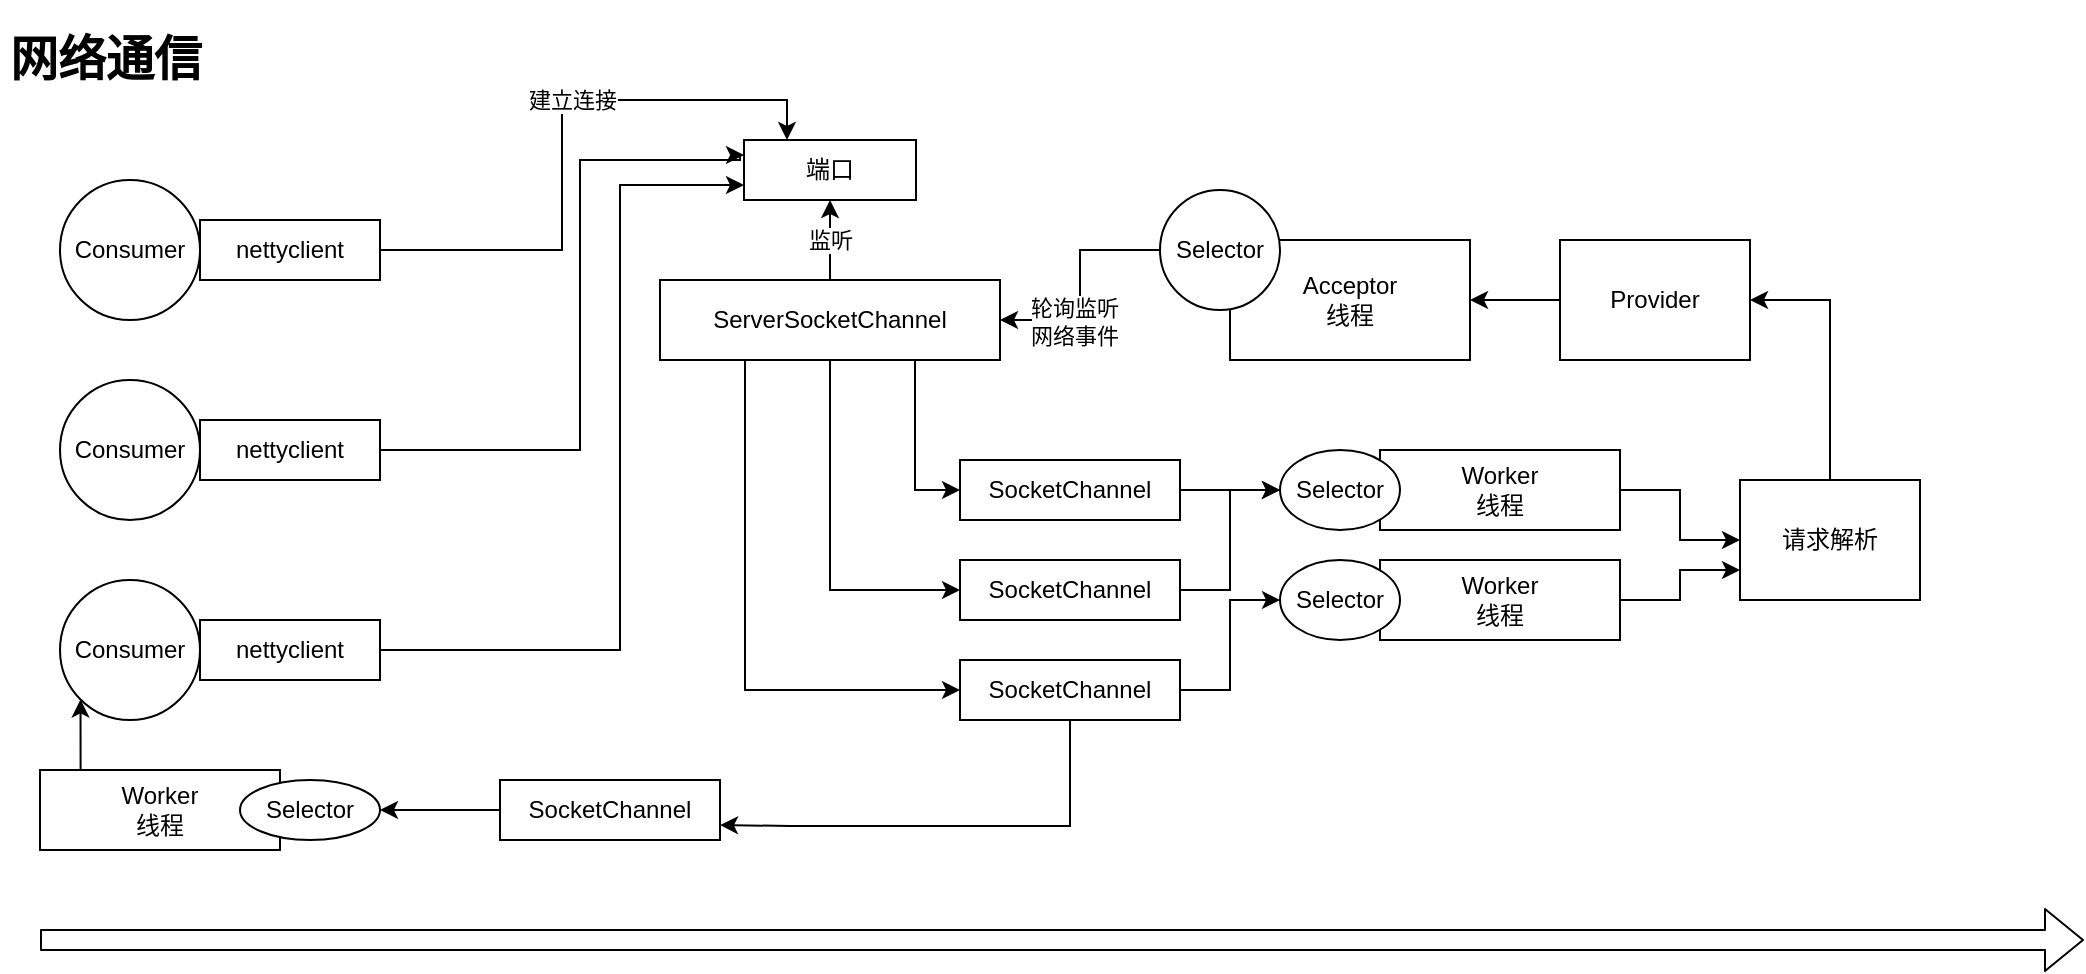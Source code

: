 <mxfile version="14.6.13" type="device"><diagram id="Rf4_8DsLv1ZHUPwlemMX" name="第 1 页"><mxGraphModel dx="796" dy="504" grid="1" gridSize="10" guides="1" tooltips="1" connect="1" arrows="1" fold="1" page="1" pageScale="1" pageWidth="827" pageHeight="1169" math="0" shadow="0"><root><mxCell id="0"/><mxCell id="1" parent="0"/><mxCell id="Wkc_xQvlVnPZiiZYTfA8-1" value="&lt;h1&gt;网络通信&lt;/h1&gt;" style="text;html=1;strokeColor=none;fillColor=none;spacing=5;spacingTop=-20;whiteSpace=wrap;overflow=hidden;rounded=0;" vertex="1" parent="1"><mxGeometry x="10" y="10" width="110" height="40" as="geometry"/></mxCell><mxCell id="Wkc_xQvlVnPZiiZYTfA8-9" style="edgeStyle=orthogonalEdgeStyle;rounded=0;orthogonalLoop=1;jettySize=auto;html=1;entryX=1;entryY=0.5;entryDx=0;entryDy=0;" edge="1" parent="1" source="Wkc_xQvlVnPZiiZYTfA8-3" target="Wkc_xQvlVnPZiiZYTfA8-8"><mxGeometry relative="1" as="geometry"/></mxCell><mxCell id="Wkc_xQvlVnPZiiZYTfA8-3" value="Provider" style="rounded=0;whiteSpace=wrap;html=1;" vertex="1" parent="1"><mxGeometry x="790" y="120" width="95" height="60" as="geometry"/></mxCell><mxCell id="Wkc_xQvlVnPZiiZYTfA8-14" value="监听" style="edgeStyle=orthogonalEdgeStyle;rounded=0;orthogonalLoop=1;jettySize=auto;html=1;entryX=0.5;entryY=1;entryDx=0;entryDy=0;" edge="1" parent="1" source="Wkc_xQvlVnPZiiZYTfA8-4" target="Wkc_xQvlVnPZiiZYTfA8-13"><mxGeometry relative="1" as="geometry"><Array as="points"><mxPoint x="425" y="120"/><mxPoint x="425" y="120"/></Array></mxGeometry></mxCell><mxCell id="Wkc_xQvlVnPZiiZYTfA8-25" style="edgeStyle=orthogonalEdgeStyle;rounded=0;orthogonalLoop=1;jettySize=auto;html=1;exitX=0.75;exitY=1;exitDx=0;exitDy=0;entryX=0;entryY=0.5;entryDx=0;entryDy=0;" edge="1" parent="1" source="Wkc_xQvlVnPZiiZYTfA8-4" target="Wkc_xQvlVnPZiiZYTfA8-22"><mxGeometry relative="1" as="geometry"/></mxCell><mxCell id="Wkc_xQvlVnPZiiZYTfA8-26" style="edgeStyle=orthogonalEdgeStyle;rounded=0;orthogonalLoop=1;jettySize=auto;html=1;exitX=0.5;exitY=1;exitDx=0;exitDy=0;entryX=0;entryY=0.5;entryDx=0;entryDy=0;" edge="1" parent="1" source="Wkc_xQvlVnPZiiZYTfA8-4" target="Wkc_xQvlVnPZiiZYTfA8-23"><mxGeometry relative="1" as="geometry"/></mxCell><mxCell id="Wkc_xQvlVnPZiiZYTfA8-27" style="edgeStyle=orthogonalEdgeStyle;rounded=0;orthogonalLoop=1;jettySize=auto;html=1;exitX=0.25;exitY=1;exitDx=0;exitDy=0;entryX=0;entryY=0.5;entryDx=0;entryDy=0;" edge="1" parent="1" source="Wkc_xQvlVnPZiiZYTfA8-4" target="Wkc_xQvlVnPZiiZYTfA8-24"><mxGeometry relative="1" as="geometry"/></mxCell><mxCell id="Wkc_xQvlVnPZiiZYTfA8-4" value="ServerSocketChannel" style="rounded=0;whiteSpace=wrap;html=1;" vertex="1" parent="1"><mxGeometry x="340" y="140" width="170" height="40" as="geometry"/></mxCell><mxCell id="Wkc_xQvlVnPZiiZYTfA8-5" value="Consumer" style="ellipse;whiteSpace=wrap;html=1;aspect=fixed;" vertex="1" parent="1"><mxGeometry x="40" y="90" width="70" height="70" as="geometry"/></mxCell><mxCell id="Wkc_xQvlVnPZiiZYTfA8-6" value="Consumer" style="ellipse;whiteSpace=wrap;html=1;aspect=fixed;" vertex="1" parent="1"><mxGeometry x="40" y="190" width="70" height="70" as="geometry"/></mxCell><mxCell id="Wkc_xQvlVnPZiiZYTfA8-7" value="Consumer" style="ellipse;whiteSpace=wrap;html=1;aspect=fixed;" vertex="1" parent="1"><mxGeometry x="40" y="290" width="70" height="70" as="geometry"/></mxCell><mxCell id="Wkc_xQvlVnPZiiZYTfA8-8" value="Acceptor&lt;br&gt;线程" style="rounded=0;whiteSpace=wrap;html=1;" vertex="1" parent="1"><mxGeometry x="625" y="120" width="120" height="60" as="geometry"/></mxCell><mxCell id="Wkc_xQvlVnPZiiZYTfA8-11" style="edgeStyle=orthogonalEdgeStyle;rounded=0;orthogonalLoop=1;jettySize=auto;html=1;entryX=1;entryY=0.5;entryDx=0;entryDy=0;" edge="1" parent="1" source="Wkc_xQvlVnPZiiZYTfA8-10" target="Wkc_xQvlVnPZiiZYTfA8-4"><mxGeometry relative="1" as="geometry"/></mxCell><mxCell id="Wkc_xQvlVnPZiiZYTfA8-12" value="轮询监听&lt;br&gt;网络事件" style="edgeLabel;html=1;align=center;verticalAlign=middle;resizable=0;points=[];" vertex="1" connectable="0" parent="Wkc_xQvlVnPZiiZYTfA8-11"><mxGeometry x="0.356" y="1" relative="1" as="geometry"><mxPoint as="offset"/></mxGeometry></mxCell><mxCell id="Wkc_xQvlVnPZiiZYTfA8-10" value="Selector" style="ellipse;whiteSpace=wrap;html=1;aspect=fixed;" vertex="1" parent="1"><mxGeometry x="590" y="95" width="60" height="60" as="geometry"/></mxCell><mxCell id="Wkc_xQvlVnPZiiZYTfA8-13" value="端口" style="rounded=0;whiteSpace=wrap;html=1;" vertex="1" parent="1"><mxGeometry x="382" y="70" width="86" height="30" as="geometry"/></mxCell><mxCell id="Wkc_xQvlVnPZiiZYTfA8-18" style="edgeStyle=orthogonalEdgeStyle;rounded=0;orthogonalLoop=1;jettySize=auto;html=1;entryX=0.25;entryY=0;entryDx=0;entryDy=0;" edge="1" parent="1" source="Wkc_xQvlVnPZiiZYTfA8-15" target="Wkc_xQvlVnPZiiZYTfA8-13"><mxGeometry relative="1" as="geometry"><Array as="points"><mxPoint x="291" y="125"/><mxPoint x="291" y="50"/><mxPoint x="404" y="50"/></Array></mxGeometry></mxCell><mxCell id="Wkc_xQvlVnPZiiZYTfA8-21" value="建立连接" style="edgeLabel;html=1;align=center;verticalAlign=middle;resizable=0;points=[];" vertex="1" connectable="0" parent="Wkc_xQvlVnPZiiZYTfA8-18"><mxGeometry x="0.146" relative="1" as="geometry"><mxPoint as="offset"/></mxGeometry></mxCell><mxCell id="Wkc_xQvlVnPZiiZYTfA8-15" value="nettyclient" style="rounded=0;whiteSpace=wrap;html=1;" vertex="1" parent="1"><mxGeometry x="110" y="110" width="90" height="30" as="geometry"/></mxCell><mxCell id="Wkc_xQvlVnPZiiZYTfA8-19" style="edgeStyle=orthogonalEdgeStyle;rounded=0;orthogonalLoop=1;jettySize=auto;html=1;entryX=0;entryY=0.25;entryDx=0;entryDy=0;" edge="1" parent="1" source="Wkc_xQvlVnPZiiZYTfA8-16" target="Wkc_xQvlVnPZiiZYTfA8-13"><mxGeometry relative="1" as="geometry"><mxPoint x="380" y="90" as="targetPoint"/><Array as="points"><mxPoint x="300" y="225"/><mxPoint x="300" y="80"/><mxPoint x="380" y="80"/><mxPoint x="380" y="78"/></Array></mxGeometry></mxCell><mxCell id="Wkc_xQvlVnPZiiZYTfA8-16" value="nettyclient" style="rounded=0;whiteSpace=wrap;html=1;" vertex="1" parent="1"><mxGeometry x="110" y="210" width="90" height="30" as="geometry"/></mxCell><mxCell id="Wkc_xQvlVnPZiiZYTfA8-20" style="edgeStyle=orthogonalEdgeStyle;rounded=0;orthogonalLoop=1;jettySize=auto;html=1;entryX=0;entryY=0.75;entryDx=0;entryDy=0;" edge="1" parent="1" source="Wkc_xQvlVnPZiiZYTfA8-17" target="Wkc_xQvlVnPZiiZYTfA8-13"><mxGeometry relative="1" as="geometry"><Array as="points"><mxPoint x="320" y="325"/><mxPoint x="320" y="93"/></Array></mxGeometry></mxCell><mxCell id="Wkc_xQvlVnPZiiZYTfA8-17" value="nettyclient" style="rounded=0;whiteSpace=wrap;html=1;" vertex="1" parent="1"><mxGeometry x="110" y="310" width="90" height="30" as="geometry"/></mxCell><mxCell id="Wkc_xQvlVnPZiiZYTfA8-36" style="edgeStyle=orthogonalEdgeStyle;rounded=0;orthogonalLoop=1;jettySize=auto;html=1;" edge="1" parent="1" source="Wkc_xQvlVnPZiiZYTfA8-22" target="Wkc_xQvlVnPZiiZYTfA8-33"><mxGeometry relative="1" as="geometry"/></mxCell><mxCell id="Wkc_xQvlVnPZiiZYTfA8-22" value="SocketChannel" style="rounded=0;whiteSpace=wrap;html=1;" vertex="1" parent="1"><mxGeometry x="490" y="230" width="110" height="30" as="geometry"/></mxCell><mxCell id="Wkc_xQvlVnPZiiZYTfA8-37" style="edgeStyle=orthogonalEdgeStyle;rounded=0;orthogonalLoop=1;jettySize=auto;html=1;entryX=0;entryY=0.5;entryDx=0;entryDy=0;" edge="1" parent="1" source="Wkc_xQvlVnPZiiZYTfA8-23" target="Wkc_xQvlVnPZiiZYTfA8-33"><mxGeometry relative="1" as="geometry"/></mxCell><mxCell id="Wkc_xQvlVnPZiiZYTfA8-23" value="SocketChannel" style="rounded=0;whiteSpace=wrap;html=1;" vertex="1" parent="1"><mxGeometry x="490" y="280" width="110" height="30" as="geometry"/></mxCell><mxCell id="Wkc_xQvlVnPZiiZYTfA8-38" style="edgeStyle=orthogonalEdgeStyle;rounded=0;orthogonalLoop=1;jettySize=auto;html=1;entryX=0;entryY=0.5;entryDx=0;entryDy=0;" edge="1" parent="1" source="Wkc_xQvlVnPZiiZYTfA8-24" target="Wkc_xQvlVnPZiiZYTfA8-34"><mxGeometry relative="1" as="geometry"/></mxCell><mxCell id="Wkc_xQvlVnPZiiZYTfA8-50" style="edgeStyle=orthogonalEdgeStyle;rounded=0;orthogonalLoop=1;jettySize=auto;html=1;entryX=1;entryY=0.75;entryDx=0;entryDy=0;" edge="1" parent="1" source="Wkc_xQvlVnPZiiZYTfA8-24" target="Wkc_xQvlVnPZiiZYTfA8-45"><mxGeometry relative="1" as="geometry"><Array as="points"><mxPoint x="545" y="413"/><mxPoint x="405" y="413"/></Array></mxGeometry></mxCell><mxCell id="Wkc_xQvlVnPZiiZYTfA8-24" value="SocketChannel" style="rounded=0;whiteSpace=wrap;html=1;" vertex="1" parent="1"><mxGeometry x="490" y="330" width="110" height="30" as="geometry"/></mxCell><mxCell id="Wkc_xQvlVnPZiiZYTfA8-44" style="edgeStyle=orthogonalEdgeStyle;rounded=0;orthogonalLoop=1;jettySize=auto;html=1;entryX=0;entryY=0.5;entryDx=0;entryDy=0;" edge="1" parent="1" source="Wkc_xQvlVnPZiiZYTfA8-28" target="Wkc_xQvlVnPZiiZYTfA8-39"><mxGeometry relative="1" as="geometry"/></mxCell><mxCell id="Wkc_xQvlVnPZiiZYTfA8-28" value="Worker&lt;br&gt;线程" style="rounded=0;whiteSpace=wrap;html=1;" vertex="1" parent="1"><mxGeometry x="700" y="225" width="120" height="40" as="geometry"/></mxCell><mxCell id="Wkc_xQvlVnPZiiZYTfA8-43" style="edgeStyle=orthogonalEdgeStyle;rounded=0;orthogonalLoop=1;jettySize=auto;html=1;entryX=0;entryY=0.75;entryDx=0;entryDy=0;" edge="1" parent="1" source="Wkc_xQvlVnPZiiZYTfA8-31" target="Wkc_xQvlVnPZiiZYTfA8-39"><mxGeometry relative="1" as="geometry"/></mxCell><mxCell id="Wkc_xQvlVnPZiiZYTfA8-31" value="Worker&lt;br&gt;线程" style="rounded=0;whiteSpace=wrap;html=1;" vertex="1" parent="1"><mxGeometry x="700" y="280" width="120" height="40" as="geometry"/></mxCell><mxCell id="Wkc_xQvlVnPZiiZYTfA8-33" value="Selector" style="ellipse;whiteSpace=wrap;html=1;" vertex="1" parent="1"><mxGeometry x="650" y="225" width="60" height="40" as="geometry"/></mxCell><mxCell id="Wkc_xQvlVnPZiiZYTfA8-34" value="Selector" style="ellipse;whiteSpace=wrap;html=1;" vertex="1" parent="1"><mxGeometry x="650" y="280" width="60" height="40" as="geometry"/></mxCell><mxCell id="Wkc_xQvlVnPZiiZYTfA8-42" style="edgeStyle=orthogonalEdgeStyle;rounded=0;orthogonalLoop=1;jettySize=auto;html=1;entryX=1;entryY=0.5;entryDx=0;entryDy=0;" edge="1" parent="1" source="Wkc_xQvlVnPZiiZYTfA8-39" target="Wkc_xQvlVnPZiiZYTfA8-3"><mxGeometry relative="1" as="geometry"/></mxCell><mxCell id="Wkc_xQvlVnPZiiZYTfA8-39" value="请求解析" style="rounded=0;whiteSpace=wrap;html=1;" vertex="1" parent="1"><mxGeometry x="880" y="240" width="90" height="60" as="geometry"/></mxCell><mxCell id="Wkc_xQvlVnPZiiZYTfA8-51" style="edgeStyle=orthogonalEdgeStyle;rounded=0;orthogonalLoop=1;jettySize=auto;html=1;entryX=1;entryY=0.5;entryDx=0;entryDy=0;" edge="1" parent="1" source="Wkc_xQvlVnPZiiZYTfA8-45" target="Wkc_xQvlVnPZiiZYTfA8-46"><mxGeometry relative="1" as="geometry"/></mxCell><mxCell id="Wkc_xQvlVnPZiiZYTfA8-45" value="SocketChannel" style="rounded=0;whiteSpace=wrap;html=1;" vertex="1" parent="1"><mxGeometry x="260" y="390" width="110" height="30" as="geometry"/></mxCell><mxCell id="Wkc_xQvlVnPZiiZYTfA8-52" style="edgeStyle=orthogonalEdgeStyle;rounded=0;orthogonalLoop=1;jettySize=auto;html=1;exitX=0.25;exitY=0;exitDx=0;exitDy=0;entryX=0;entryY=1;entryDx=0;entryDy=0;" edge="1" parent="1" source="Wkc_xQvlVnPZiiZYTfA8-49" target="Wkc_xQvlVnPZiiZYTfA8-7"><mxGeometry relative="1" as="geometry"/></mxCell><mxCell id="Wkc_xQvlVnPZiiZYTfA8-49" value="Worker&lt;br&gt;线程" style="rounded=0;whiteSpace=wrap;html=1;" vertex="1" parent="1"><mxGeometry x="30" y="385" width="120" height="40" as="geometry"/></mxCell><mxCell id="Wkc_xQvlVnPZiiZYTfA8-46" value="Selector" style="ellipse;whiteSpace=wrap;html=1;" vertex="1" parent="1"><mxGeometry x="130" y="390" width="70" height="30" as="geometry"/></mxCell><mxCell id="Wkc_xQvlVnPZiiZYTfA8-53" value="" style="shape=flexArrow;endArrow=classic;html=1;" edge="1" parent="1"><mxGeometry width="50" height="50" relative="1" as="geometry"><mxPoint x="30" y="470" as="sourcePoint"/><mxPoint x="1052" y="470" as="targetPoint"/></mxGeometry></mxCell></root></mxGraphModel></diagram></mxfile>